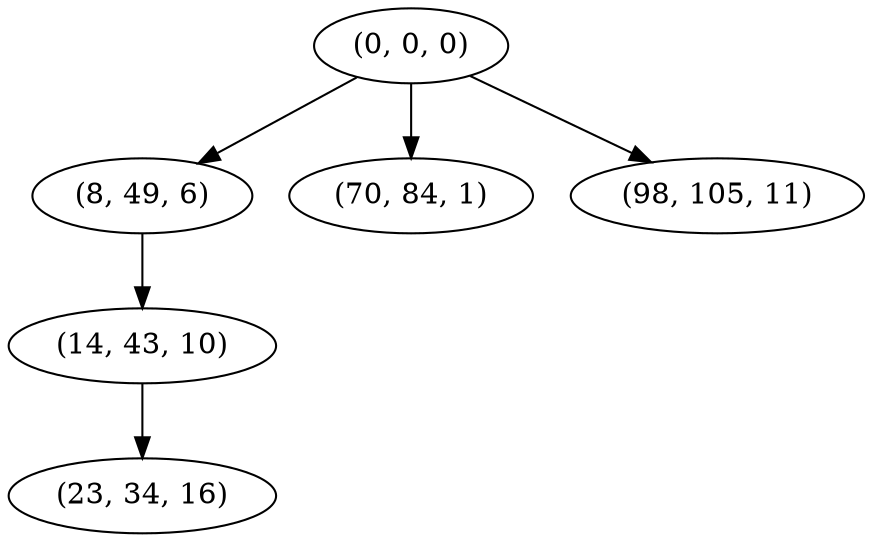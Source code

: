 digraph tree {
    "(0, 0, 0)";
    "(8, 49, 6)";
    "(14, 43, 10)";
    "(23, 34, 16)";
    "(70, 84, 1)";
    "(98, 105, 11)";
    "(0, 0, 0)" -> "(8, 49, 6)";
    "(0, 0, 0)" -> "(70, 84, 1)";
    "(0, 0, 0)" -> "(98, 105, 11)";
    "(8, 49, 6)" -> "(14, 43, 10)";
    "(14, 43, 10)" -> "(23, 34, 16)";
}
